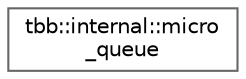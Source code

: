 digraph "类继承关系图"
{
 // LATEX_PDF_SIZE
  bgcolor="transparent";
  edge [fontname=Helvetica,fontsize=10,labelfontname=Helvetica,labelfontsize=10];
  node [fontname=Helvetica,fontsize=10,shape=box,height=0.2,width=0.4];
  rankdir="LR";
  Node0 [id="Node000000",label="tbb::internal::micro\l_queue",height=0.2,width=0.4,color="grey40", fillcolor="white", style="filled",URL="$structtbb_1_1internal_1_1micro__queue.html",tooltip="A queue using simple locking."];
}
